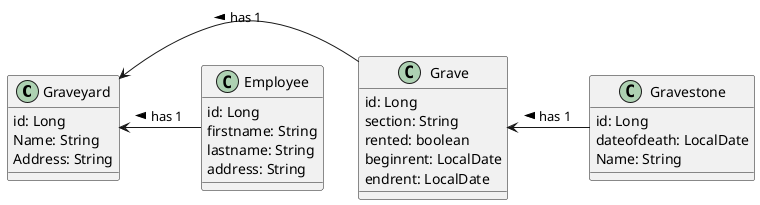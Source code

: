 @startuml

class Graveyard{
    id: Long
    Name: String
    Address: String
}

class Grave{
    id: Long
    section: String
    rented: boolean
    beginrent: LocalDate
    endrent: LocalDate
}

class Gravestone{
    id: Long
    dateofdeath: LocalDate
    Name: String
}

class Employee{
    id: Long
    firstname: String
    lastname: String
    address: String
}

Graveyard <- Grave : has 1 <
Grave <- Gravestone : has 1 <
Graveyard <- Employee : has 1 <



@enduml